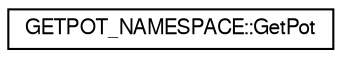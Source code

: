 digraph "Graphical Class Hierarchy"
{
  edge [fontname="FreeSans",fontsize="10",labelfontname="FreeSans",labelfontsize="10"];
  node [fontname="FreeSans",fontsize="10",shape=record];
  rankdir="LR";
  Node1 [label="GETPOT_NAMESPACE::GetPot",height=0.2,width=0.4,color="black", fillcolor="white", style="filled",URL="$classGETPOT__NAMESPACE_1_1GetPot.html"];
}

